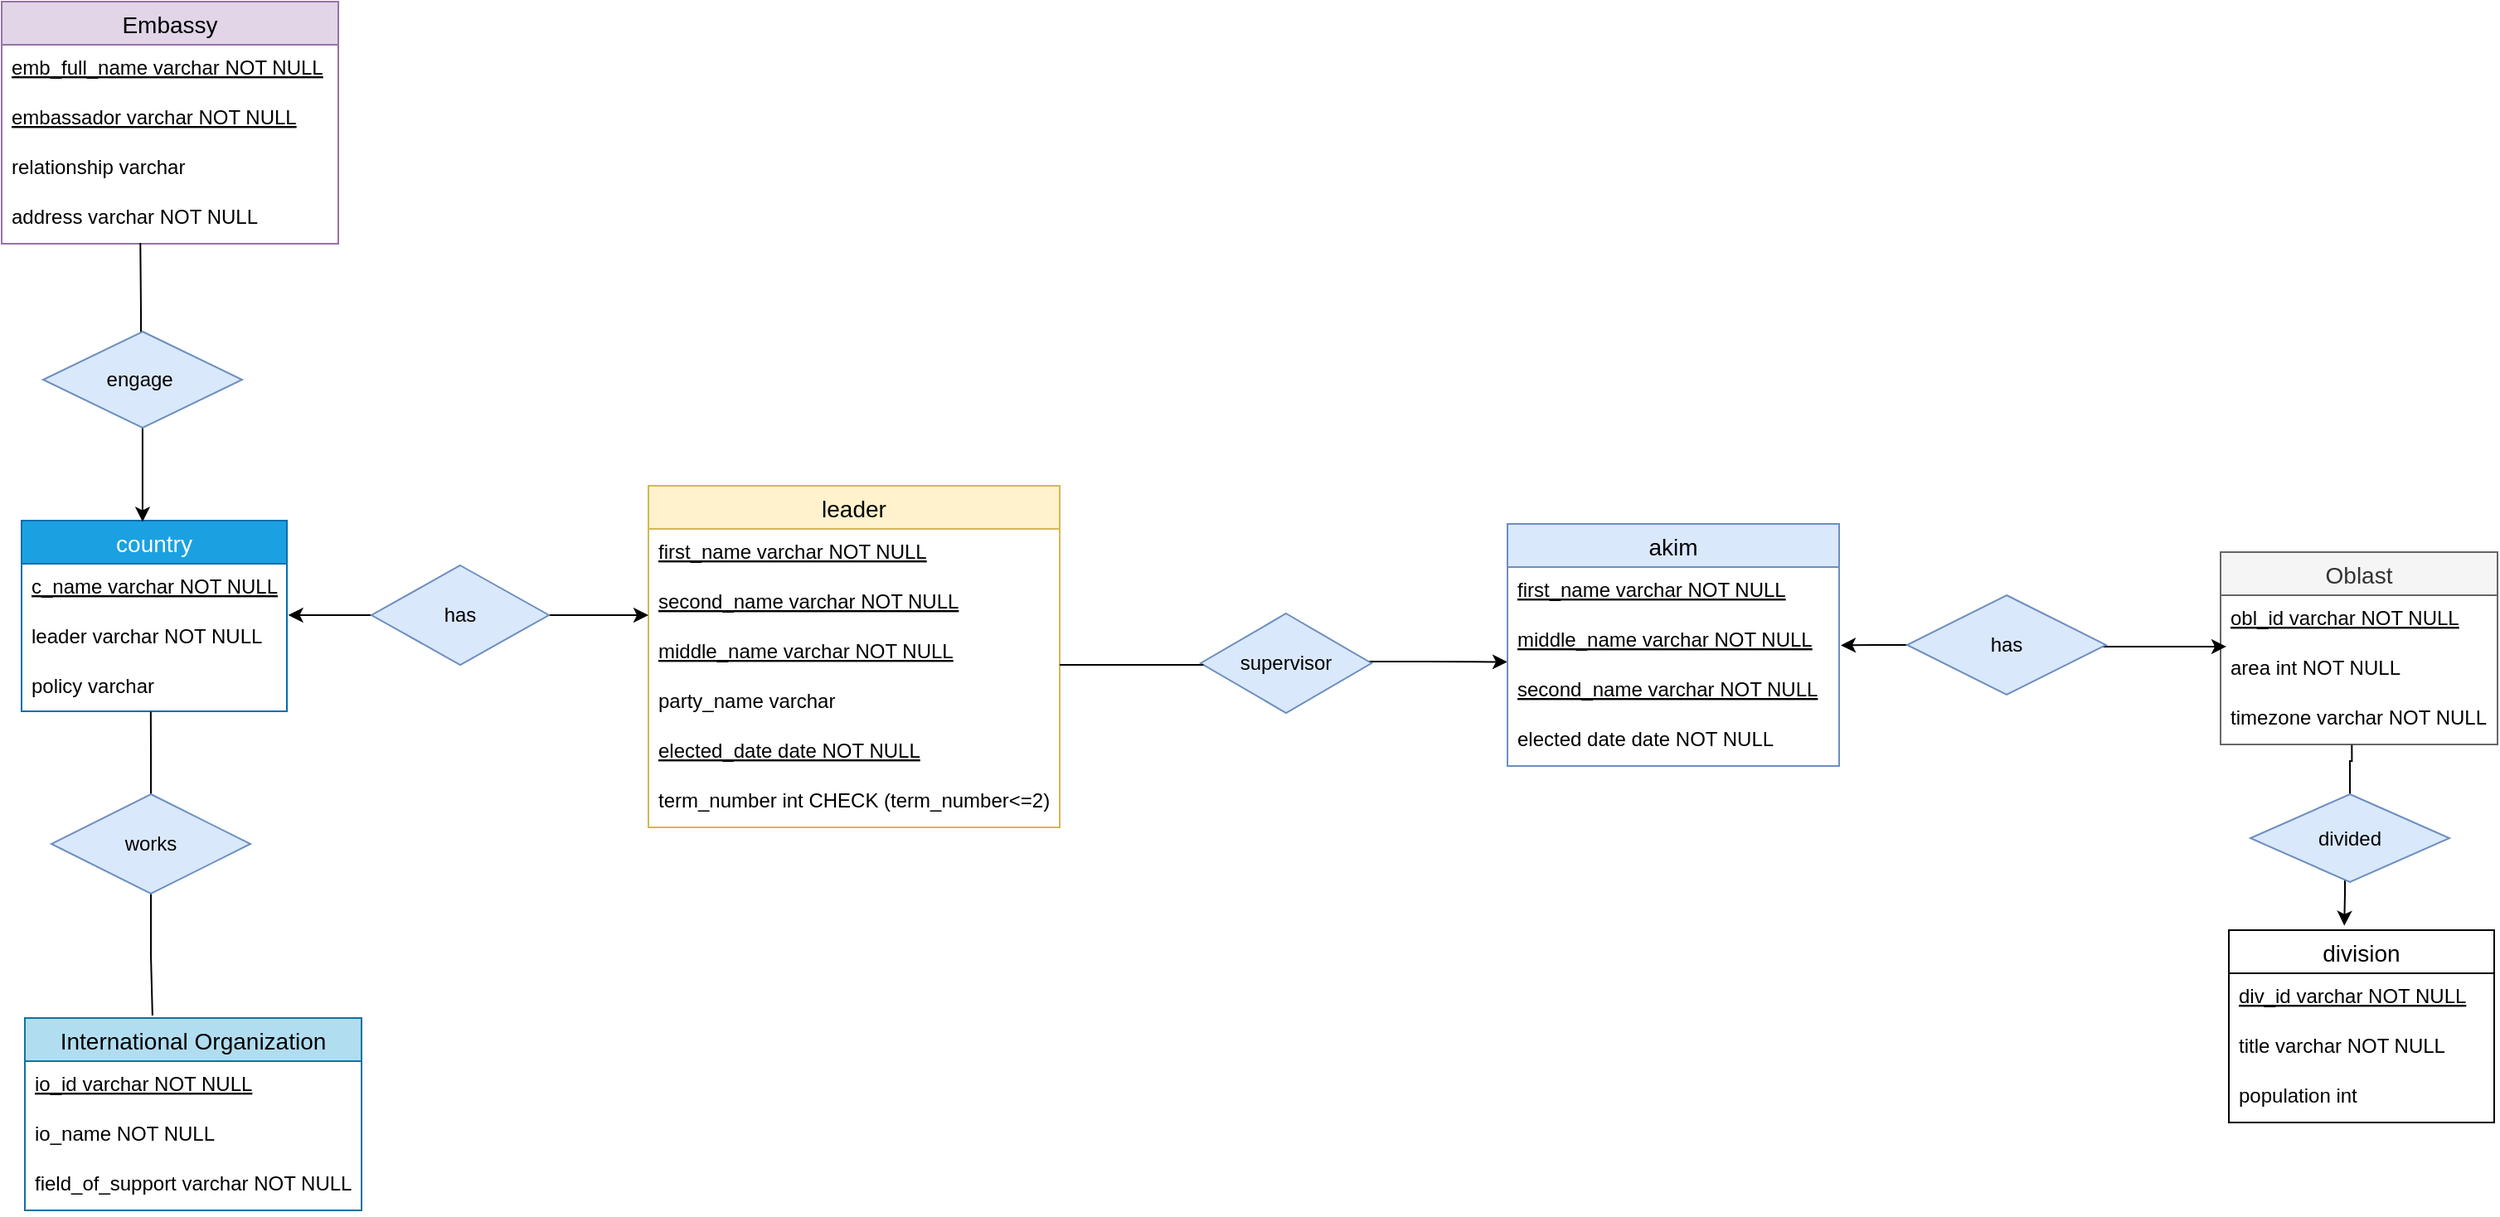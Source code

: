 <mxfile version="15.4.3" type="device"><diagram id="urYvyVREOKDSa5QHiDdM" name="Page-1"><mxGraphModel dx="1193" dy="1081" grid="0" gridSize="10" guides="0" tooltips="1" connect="0" arrows="1" fold="1" page="0" pageScale="1" pageWidth="827" pageHeight="1169" background="#ffffff" math="0" shadow="0"><root><mxCell id="0"/><mxCell id="1" parent="0"/><mxCell id="Q_8WG2S71GJI09Ig1Z9t-132" value="country" style="swimlane;fontStyle=0;childLayout=stackLayout;horizontal=1;startSize=26;horizontalStack=0;resizeParent=1;resizeParentMax=0;resizeLast=0;collapsible=1;marginBottom=0;align=center;fontSize=14;fillColor=#1ba1e2;strokeColor=#006EAF;fontColor=#ffffff;" vertex="1" parent="1"><mxGeometry x="156" y="-79" width="160" height="115" as="geometry"/></mxCell><mxCell id="Q_8WG2S71GJI09Ig1Z9t-133" value="c_name varchar NOT NULL" style="text;strokeColor=none;fillColor=none;spacingLeft=4;spacingRight=4;overflow=hidden;rotatable=0;points=[[0,0.5],[1,0.5]];portConstraint=eastwest;fontSize=12;fontStyle=4" vertex="1" parent="Q_8WG2S71GJI09Ig1Z9t-132"><mxGeometry y="26" width="160" height="30" as="geometry"/></mxCell><mxCell id="Q_8WG2S71GJI09Ig1Z9t-134" value="leader varchar NOT NULL" style="text;strokeColor=none;fillColor=none;spacingLeft=4;spacingRight=4;overflow=hidden;rotatable=0;points=[[0,0.5],[1,0.5]];portConstraint=eastwest;fontSize=12;" vertex="1" parent="Q_8WG2S71GJI09Ig1Z9t-132"><mxGeometry y="56" width="160" height="30" as="geometry"/></mxCell><mxCell id="Q_8WG2S71GJI09Ig1Z9t-135" value="policy varchar" style="text;strokeColor=none;fillColor=none;spacingLeft=4;spacingRight=4;overflow=hidden;rotatable=0;points=[[0,0.5],[1,0.5]];portConstraint=eastwest;fontSize=12;" vertex="1" parent="Q_8WG2S71GJI09Ig1Z9t-132"><mxGeometry y="86" width="160" height="29" as="geometry"/></mxCell><mxCell id="Q_8WG2S71GJI09Ig1Z9t-136" value="leader" style="swimlane;fontStyle=0;childLayout=stackLayout;horizontal=1;startSize=26;horizontalStack=0;resizeParent=1;resizeParentMax=0;resizeLast=0;collapsible=1;marginBottom=0;align=center;fontSize=14;fillColor=#fff2cc;strokeColor=#d6b656;" vertex="1" parent="1"><mxGeometry x="534" y="-100" width="248" height="206" as="geometry"/></mxCell><mxCell id="Q_8WG2S71GJI09Ig1Z9t-141" value="first_name varchar NOT NULL" style="text;strokeColor=none;fillColor=none;spacingLeft=4;spacingRight=4;overflow=hidden;rotatable=0;points=[[0,0.5],[1,0.5]];portConstraint=eastwest;fontSize=12;fontStyle=4" vertex="1" parent="Q_8WG2S71GJI09Ig1Z9t-136"><mxGeometry y="26" width="248" height="30" as="geometry"/></mxCell><mxCell id="Q_8WG2S71GJI09Ig1Z9t-146" value="second_name varchar NOT NULL" style="text;strokeColor=none;fillColor=none;spacingLeft=4;spacingRight=4;overflow=hidden;rotatable=0;points=[[0,0.5],[1,0.5]];portConstraint=eastwest;fontSize=12;fontStyle=4" vertex="1" parent="Q_8WG2S71GJI09Ig1Z9t-136"><mxGeometry y="56" width="248" height="30" as="geometry"/></mxCell><mxCell id="Q_8WG2S71GJI09Ig1Z9t-145" value="middle_name varchar NOT NULL" style="text;strokeColor=none;fillColor=none;spacingLeft=4;spacingRight=4;overflow=hidden;rotatable=0;points=[[0,0.5],[1,0.5]];portConstraint=eastwest;fontSize=12;fontStyle=4" vertex="1" parent="Q_8WG2S71GJI09Ig1Z9t-136"><mxGeometry y="86" width="248" height="30" as="geometry"/></mxCell><mxCell id="Q_8WG2S71GJI09Ig1Z9t-137" value="party_name varchar" style="text;strokeColor=none;fillColor=none;spacingLeft=4;spacingRight=4;overflow=hidden;rotatable=0;points=[[0,0.5],[1,0.5]];portConstraint=eastwest;fontSize=12;" vertex="1" parent="Q_8WG2S71GJI09Ig1Z9t-136"><mxGeometry y="116" width="248" height="30" as="geometry"/></mxCell><mxCell id="Q_8WG2S71GJI09Ig1Z9t-138" value="elected_date date NOT NULL" style="text;strokeColor=none;fillColor=none;spacingLeft=4;spacingRight=4;overflow=hidden;rotatable=0;points=[[0,0.5],[1,0.5]];portConstraint=eastwest;fontSize=12;fontStyle=4" vertex="1" parent="Q_8WG2S71GJI09Ig1Z9t-136"><mxGeometry y="146" width="248" height="30" as="geometry"/></mxCell><mxCell id="Q_8WG2S71GJI09Ig1Z9t-139" value="term_number int CHECK (term_number&lt;=2)" style="text;strokeColor=none;fillColor=none;spacingLeft=4;spacingRight=4;overflow=hidden;rotatable=0;points=[[0,0.5],[1,0.5]];portConstraint=eastwest;fontSize=12;" vertex="1" parent="Q_8WG2S71GJI09Ig1Z9t-136"><mxGeometry y="176" width="248" height="30" as="geometry"/></mxCell><mxCell id="Q_8WG2S71GJI09Ig1Z9t-143" style="edgeStyle=orthogonalEdgeStyle;rounded=0;orthogonalLoop=1;jettySize=auto;html=1;entryX=1.005;entryY=0.033;entryDx=0;entryDy=0;entryPerimeter=0;" edge="1" parent="1" source="Q_8WG2S71GJI09Ig1Z9t-140" target="Q_8WG2S71GJI09Ig1Z9t-134"><mxGeometry relative="1" as="geometry"><Array as="points"><mxPoint x="329" y="-22"/><mxPoint x="329" y="-22"/></Array></mxGeometry></mxCell><mxCell id="Q_8WG2S71GJI09Ig1Z9t-144" style="edgeStyle=orthogonalEdgeStyle;rounded=0;orthogonalLoop=1;jettySize=auto;html=1;" edge="1" parent="1" source="Q_8WG2S71GJI09Ig1Z9t-140"><mxGeometry relative="1" as="geometry"><mxPoint x="534" y="-22" as="targetPoint"/></mxGeometry></mxCell><mxCell id="Q_8WG2S71GJI09Ig1Z9t-140" value="has" style="shape=rhombus;perimeter=rhombusPerimeter;whiteSpace=wrap;html=1;align=center;fillColor=#dae8fc;strokeColor=#6c8ebf;" vertex="1" parent="1"><mxGeometry x="367" y="-52" width="107" height="60" as="geometry"/></mxCell><mxCell id="Q_8WG2S71GJI09Ig1Z9t-157" style="edgeStyle=orthogonalEdgeStyle;rounded=0;orthogonalLoop=1;jettySize=auto;html=1;entryX=0;entryY=-0.092;entryDx=0;entryDy=0;entryPerimeter=0;endArrow=classic;endFill=1;strokeColor=default;" edge="1" parent="1" source="Q_8WG2S71GJI09Ig1Z9t-147" target="Q_8WG2S71GJI09Ig1Z9t-153"><mxGeometry relative="1" as="geometry"><Array as="points"><mxPoint x="1003" y="6"/><mxPoint x="1003" y="6"/></Array></mxGeometry></mxCell><mxCell id="Q_8WG2S71GJI09Ig1Z9t-147" value="supervisor" style="shape=rhombus;perimeter=rhombusPerimeter;whiteSpace=wrap;html=1;align=center;fillColor=#dae8fc;strokeColor=#6c8ebf;" vertex="1" parent="1"><mxGeometry x="867" y="-23" width="103" height="60" as="geometry"/></mxCell><mxCell id="Q_8WG2S71GJI09Ig1Z9t-148" value="akim" style="swimlane;fontStyle=0;childLayout=stackLayout;horizontal=1;startSize=26;horizontalStack=0;resizeParent=1;resizeParentMax=0;resizeLast=0;collapsible=1;marginBottom=0;align=center;fontSize=14;fillColor=#dae8fc;strokeColor=#6c8ebf;" vertex="1" parent="1"><mxGeometry x="1052" y="-77" width="200" height="146" as="geometry"/></mxCell><mxCell id="Q_8WG2S71GJI09Ig1Z9t-152" value="first_name varchar NOT NULL" style="text;strokeColor=none;fillColor=none;spacingLeft=4;spacingRight=4;overflow=hidden;rotatable=0;points=[[0,0.5],[1,0.5]];portConstraint=eastwest;fontSize=12;fontStyle=4" vertex="1" parent="Q_8WG2S71GJI09Ig1Z9t-148"><mxGeometry y="26" width="200" height="30" as="geometry"/></mxCell><mxCell id="Q_8WG2S71GJI09Ig1Z9t-154" value="middle_name varchar NOT NULL" style="text;strokeColor=none;fillColor=none;spacingLeft=4;spacingRight=4;overflow=hidden;rotatable=0;points=[[0,0.5],[1,0.5]];portConstraint=eastwest;fontSize=12;fontStyle=4" vertex="1" parent="Q_8WG2S71GJI09Ig1Z9t-148"><mxGeometry y="56" width="200" height="30" as="geometry"/></mxCell><mxCell id="Q_8WG2S71GJI09Ig1Z9t-153" value="second_name varchar NOT NULL" style="text;strokeColor=none;fillColor=none;spacingLeft=4;spacingRight=4;overflow=hidden;rotatable=0;points=[[0,0.5],[1,0.5]];portConstraint=eastwest;fontSize=12;fontStyle=4" vertex="1" parent="Q_8WG2S71GJI09Ig1Z9t-148"><mxGeometry y="86" width="200" height="30" as="geometry"/></mxCell><mxCell id="Q_8WG2S71GJI09Ig1Z9t-149" value="elected date date NOT NULL" style="text;strokeColor=none;fillColor=none;spacingLeft=4;spacingRight=4;overflow=hidden;rotatable=0;points=[[0,0.5],[1,0.5]];portConstraint=eastwest;fontSize=12;" vertex="1" parent="Q_8WG2S71GJI09Ig1Z9t-148"><mxGeometry y="116" width="200" height="30" as="geometry"/></mxCell><mxCell id="Q_8WG2S71GJI09Ig1Z9t-155" style="edgeStyle=orthogonalEdgeStyle;rounded=0;orthogonalLoop=1;jettySize=auto;html=1;strokeColor=none;" edge="1" parent="1" source="Q_8WG2S71GJI09Ig1Z9t-145"><mxGeometry relative="1" as="geometry"><mxPoint x="821.19" y="31.685" as="targetPoint"/></mxGeometry></mxCell><mxCell id="Q_8WG2S71GJI09Ig1Z9t-156" style="edgeStyle=orthogonalEdgeStyle;rounded=0;orthogonalLoop=1;jettySize=auto;html=1;strokeColor=default;endArrow=none;endFill=0;" edge="1" parent="1" source="Q_8WG2S71GJI09Ig1Z9t-145" target="Q_8WG2S71GJI09Ig1Z9t-147"><mxGeometry relative="1" as="geometry"><Array as="points"><mxPoint x="804" y="8"/><mxPoint x="804" y="8"/></Array></mxGeometry></mxCell><mxCell id="Q_8WG2S71GJI09Ig1Z9t-158" value="International Organization" style="swimlane;fontStyle=0;childLayout=stackLayout;horizontal=1;startSize=26;horizontalStack=0;resizeParent=1;resizeParentMax=0;resizeLast=0;collapsible=1;marginBottom=0;align=center;fontSize=14;fillColor=#b1ddf0;strokeColor=#10739e;" vertex="1" parent="1"><mxGeometry x="158" y="221" width="203" height="116" as="geometry"/></mxCell><mxCell id="Q_8WG2S71GJI09Ig1Z9t-159" value="io_id varchar NOT NULL" style="text;strokeColor=none;fillColor=none;spacingLeft=4;spacingRight=4;overflow=hidden;rotatable=0;points=[[0,0.5],[1,0.5]];portConstraint=eastwest;fontSize=12;fontStyle=4;horizontal=1;verticalAlign=top;" vertex="1" parent="Q_8WG2S71GJI09Ig1Z9t-158"><mxGeometry y="26" width="203" height="30" as="geometry"/></mxCell><mxCell id="Q_8WG2S71GJI09Ig1Z9t-160" value="io_name NOT NULL" style="text;strokeColor=none;fillColor=none;spacingLeft=4;spacingRight=4;overflow=hidden;rotatable=0;points=[[0,0.5],[1,0.5]];portConstraint=eastwest;fontSize=12;" vertex="1" parent="Q_8WG2S71GJI09Ig1Z9t-158"><mxGeometry y="56" width="203" height="30" as="geometry"/></mxCell><mxCell id="Q_8WG2S71GJI09Ig1Z9t-162" value="field_of_support varchar NOT NULL" style="text;strokeColor=none;fillColor=none;spacingLeft=4;spacingRight=4;overflow=hidden;rotatable=0;points=[[0,0.5],[1,0.5]];portConstraint=eastwest;fontSize=12;" vertex="1" parent="Q_8WG2S71GJI09Ig1Z9t-158"><mxGeometry y="86" width="203" height="30" as="geometry"/></mxCell><mxCell id="Q_8WG2S71GJI09Ig1Z9t-165" style="edgeStyle=orthogonalEdgeStyle;rounded=0;orthogonalLoop=1;jettySize=auto;html=1;entryX=0.487;entryY=1.008;entryDx=0;entryDy=0;entryPerimeter=0;endArrow=none;endFill=0;strokeColor=default;" edge="1" parent="1" source="Q_8WG2S71GJI09Ig1Z9t-163" target="Q_8WG2S71GJI09Ig1Z9t-135"><mxGeometry relative="1" as="geometry"/></mxCell><mxCell id="Q_8WG2S71GJI09Ig1Z9t-167" style="edgeStyle=orthogonalEdgeStyle;rounded=0;orthogonalLoop=1;jettySize=auto;html=1;entryX=0.379;entryY=-0.013;entryDx=0;entryDy=0;entryPerimeter=0;endArrow=none;endFill=0;strokeColor=default;" edge="1" parent="1" source="Q_8WG2S71GJI09Ig1Z9t-163" target="Q_8WG2S71GJI09Ig1Z9t-158"><mxGeometry relative="1" as="geometry"/></mxCell><mxCell id="Q_8WG2S71GJI09Ig1Z9t-163" value="works" style="shape=rhombus;perimeter=rhombusPerimeter;whiteSpace=wrap;html=1;align=center;fillColor=#dae8fc;strokeColor=#6c8ebf;" vertex="1" parent="1"><mxGeometry x="174" y="86" width="120" height="60" as="geometry"/></mxCell><mxCell id="Q_8WG2S71GJI09Ig1Z9t-168" value="Embassy" style="swimlane;fontStyle=0;childLayout=stackLayout;horizontal=1;startSize=26;horizontalStack=0;resizeParent=1;resizeParentMax=0;resizeLast=0;collapsible=1;marginBottom=0;align=center;fontSize=14;fillColor=#e1d5e7;strokeColor=#9673a6;" vertex="1" parent="1"><mxGeometry x="144" y="-392" width="203" height="146" as="geometry"/></mxCell><mxCell id="Q_8WG2S71GJI09Ig1Z9t-169" value="emb_full_name varchar NOT NULL" style="text;strokeColor=none;fillColor=none;spacingLeft=4;spacingRight=4;overflow=hidden;rotatable=0;points=[[0,0.5],[1,0.5]];portConstraint=eastwest;fontSize=12;verticalAlign=top;fontStyle=4" vertex="1" parent="Q_8WG2S71GJI09Ig1Z9t-168"><mxGeometry y="26" width="203" height="30" as="geometry"/></mxCell><mxCell id="Q_8WG2S71GJI09Ig1Z9t-171" value="embassador varchar NOT NULL" style="text;strokeColor=none;fillColor=none;spacingLeft=4;spacingRight=4;overflow=hidden;rotatable=0;points=[[0,0.5],[1,0.5]];portConstraint=eastwest;fontSize=12;verticalAlign=top;fontStyle=4" vertex="1" parent="Q_8WG2S71GJI09Ig1Z9t-168"><mxGeometry y="56" width="203" height="30" as="geometry"/></mxCell><mxCell id="Q_8WG2S71GJI09Ig1Z9t-170" value="relationship varchar " style="text;strokeColor=none;fillColor=none;spacingLeft=4;spacingRight=4;overflow=hidden;rotatable=0;points=[[0,0.5],[1,0.5]];portConstraint=eastwest;fontSize=12;verticalAlign=top;" vertex="1" parent="Q_8WG2S71GJI09Ig1Z9t-168"><mxGeometry y="86" width="203" height="30" as="geometry"/></mxCell><mxCell id="Q_8WG2S71GJI09Ig1Z9t-172" value="address varchar NOT NULL" style="text;strokeColor=none;fillColor=none;spacingLeft=4;spacingRight=4;overflow=hidden;rotatable=0;points=[[0,0.5],[1,0.5]];portConstraint=eastwest;fontSize=12;verticalAlign=top;" vertex="1" parent="Q_8WG2S71GJI09Ig1Z9t-168"><mxGeometry y="116" width="203" height="30" as="geometry"/></mxCell><mxCell id="Q_8WG2S71GJI09Ig1Z9t-174" style="edgeStyle=orthogonalEdgeStyle;rounded=0;orthogonalLoop=1;jettySize=auto;html=1;entryX=0.456;entryY=0.006;entryDx=0;entryDy=0;entryPerimeter=0;endArrow=classic;endFill=1;strokeColor=default;" edge="1" parent="1" source="Q_8WG2S71GJI09Ig1Z9t-173" target="Q_8WG2S71GJI09Ig1Z9t-132"><mxGeometry relative="1" as="geometry"/></mxCell><mxCell id="Q_8WG2S71GJI09Ig1Z9t-175" style="edgeStyle=orthogonalEdgeStyle;rounded=0;orthogonalLoop=1;jettySize=auto;html=1;entryX=0.412;entryY=0.983;entryDx=0;entryDy=0;entryPerimeter=0;endArrow=none;endFill=0;strokeColor=default;" edge="1" parent="1" source="Q_8WG2S71GJI09Ig1Z9t-173" target="Q_8WG2S71GJI09Ig1Z9t-172"><mxGeometry relative="1" as="geometry"><Array as="points"><mxPoint x="228" y="-206"/><mxPoint x="228" y="-206"/></Array></mxGeometry></mxCell><mxCell id="Q_8WG2S71GJI09Ig1Z9t-173" value="engage&amp;nbsp;" style="shape=rhombus;perimeter=rhombusPerimeter;whiteSpace=wrap;html=1;align=center;fillColor=#dae8fc;strokeColor=#6c8ebf;" vertex="1" parent="1"><mxGeometry x="169" y="-193" width="120" height="58" as="geometry"/></mxCell><mxCell id="Q_8WG2S71GJI09Ig1Z9t-176" value="Oblast" style="swimlane;fontStyle=0;childLayout=stackLayout;horizontal=1;startSize=26;horizontalStack=0;resizeParent=1;resizeParentMax=0;resizeLast=0;collapsible=1;marginBottom=0;align=center;fontSize=14;fillColor=#f5f5f5;strokeColor=#666666;fontColor=#333333;" vertex="1" parent="1"><mxGeometry x="1482" y="-60" width="167" height="116" as="geometry"/></mxCell><mxCell id="Q_8WG2S71GJI09Ig1Z9t-177" value="obl_id varchar NOT NULL" style="text;strokeColor=none;fillColor=none;spacingLeft=4;spacingRight=4;overflow=hidden;rotatable=0;points=[[0,0.5],[1,0.5]];portConstraint=eastwest;fontSize=12;verticalAlign=top;fontStyle=4" vertex="1" parent="Q_8WG2S71GJI09Ig1Z9t-176"><mxGeometry y="26" width="167" height="30" as="geometry"/></mxCell><mxCell id="Q_8WG2S71GJI09Ig1Z9t-178" value="area int NOT NULL" style="text;strokeColor=none;fillColor=none;spacingLeft=4;spacingRight=4;overflow=hidden;rotatable=0;points=[[0,0.5],[1,0.5]];portConstraint=eastwest;fontSize=12;verticalAlign=top;" vertex="1" parent="Q_8WG2S71GJI09Ig1Z9t-176"><mxGeometry y="56" width="167" height="30" as="geometry"/></mxCell><mxCell id="Q_8WG2S71GJI09Ig1Z9t-179" value="timezone varchar NOT NULL" style="text;strokeColor=none;fillColor=none;spacingLeft=4;spacingRight=4;overflow=hidden;rotatable=0;points=[[0,0.5],[1,0.5]];portConstraint=eastwest;fontSize=12;verticalAlign=top;" vertex="1" parent="Q_8WG2S71GJI09Ig1Z9t-176"><mxGeometry y="86" width="167" height="30" as="geometry"/></mxCell><mxCell id="Q_8WG2S71GJI09Ig1Z9t-182" style="edgeStyle=orthogonalEdgeStyle;rounded=0;orthogonalLoop=1;jettySize=auto;html=1;entryX=0.021;entryY=0.033;entryDx=0;entryDy=0;entryPerimeter=0;endArrow=classic;endFill=1;strokeColor=default;" edge="1" parent="1" source="Q_8WG2S71GJI09Ig1Z9t-180" target="Q_8WG2S71GJI09Ig1Z9t-178"><mxGeometry relative="1" as="geometry"><Array as="points"><mxPoint x="1460" y="-3"/><mxPoint x="1460" y="-3"/></Array></mxGeometry></mxCell><mxCell id="Q_8WG2S71GJI09Ig1Z9t-184" style="edgeStyle=orthogonalEdgeStyle;rounded=0;orthogonalLoop=1;jettySize=auto;html=1;entryX=1.005;entryY=0.574;entryDx=0;entryDy=0;entryPerimeter=0;endArrow=classic;endFill=1;strokeColor=default;" edge="1" parent="1" source="Q_8WG2S71GJI09Ig1Z9t-180" target="Q_8WG2S71GJI09Ig1Z9t-154"><mxGeometry relative="1" as="geometry"/></mxCell><mxCell id="Q_8WG2S71GJI09Ig1Z9t-180" value="has" style="shape=rhombus;perimeter=rhombusPerimeter;whiteSpace=wrap;html=1;align=center;fillColor=#dae8fc;strokeColor=#6c8ebf;" vertex="1" parent="1"><mxGeometry x="1293" y="-34" width="120" height="60" as="geometry"/></mxCell><mxCell id="Q_8WG2S71GJI09Ig1Z9t-185" value="division" style="swimlane;fontStyle=0;childLayout=stackLayout;horizontal=1;startSize=26;horizontalStack=0;resizeParent=1;resizeParentMax=0;resizeLast=0;collapsible=1;marginBottom=0;align=center;fontSize=14;" vertex="1" parent="1"><mxGeometry x="1487" y="168" width="160" height="116" as="geometry"/></mxCell><mxCell id="Q_8WG2S71GJI09Ig1Z9t-186" value="div_id varchar NOT NULL" style="text;strokeColor=none;fillColor=none;spacingLeft=4;spacingRight=4;overflow=hidden;rotatable=0;points=[[0,0.5],[1,0.5]];portConstraint=eastwest;fontSize=12;verticalAlign=top;fontStyle=4" vertex="1" parent="Q_8WG2S71GJI09Ig1Z9t-185"><mxGeometry y="26" width="160" height="30" as="geometry"/></mxCell><mxCell id="Q_8WG2S71GJI09Ig1Z9t-187" value="title varchar NOT NULL" style="text;strokeColor=none;fillColor=none;spacingLeft=4;spacingRight=4;overflow=hidden;rotatable=0;points=[[0,0.5],[1,0.5]];portConstraint=eastwest;fontSize=12;verticalAlign=top;fontStyle=0" vertex="1" parent="Q_8WG2S71GJI09Ig1Z9t-185"><mxGeometry y="56" width="160" height="30" as="geometry"/></mxCell><mxCell id="Q_8WG2S71GJI09Ig1Z9t-188" value="population int" style="text;strokeColor=none;fillColor=none;spacingLeft=4;spacingRight=4;overflow=hidden;rotatable=0;points=[[0,0.5],[1,0.5]];portConstraint=eastwest;fontSize=12;verticalAlign=top;" vertex="1" parent="Q_8WG2S71GJI09Ig1Z9t-185"><mxGeometry y="86" width="160" height="30" as="geometry"/></mxCell><mxCell id="Q_8WG2S71GJI09Ig1Z9t-190" style="edgeStyle=orthogonalEdgeStyle;rounded=0;orthogonalLoop=1;jettySize=auto;html=1;entryX=0.474;entryY=1.008;entryDx=0;entryDy=0;entryPerimeter=0;endArrow=none;endFill=0;strokeColor=default;" edge="1" parent="1" source="Q_8WG2S71GJI09Ig1Z9t-189" target="Q_8WG2S71GJI09Ig1Z9t-179"><mxGeometry relative="1" as="geometry"><Array as="points"><mxPoint x="1560" y="66"/><mxPoint x="1561" y="66"/></Array></mxGeometry></mxCell><mxCell id="Q_8WG2S71GJI09Ig1Z9t-191" style="edgeStyle=orthogonalEdgeStyle;rounded=0;orthogonalLoop=1;jettySize=auto;html=1;entryX=0.435;entryY=-0.023;entryDx=0;entryDy=0;entryPerimeter=0;endArrow=classic;endFill=1;strokeColor=default;" edge="1" parent="1" source="Q_8WG2S71GJI09Ig1Z9t-189" target="Q_8WG2S71GJI09Ig1Z9t-185"><mxGeometry relative="1" as="geometry"><Array as="points"><mxPoint x="1557" y="146"/><mxPoint x="1557" y="146"/></Array></mxGeometry></mxCell><mxCell id="Q_8WG2S71GJI09Ig1Z9t-189" value="divided" style="shape=rhombus;perimeter=rhombusPerimeter;whiteSpace=wrap;html=1;align=center;fillColor=#dae8fc;strokeColor=#6c8ebf;" vertex="1" parent="1"><mxGeometry x="1500" y="86" width="120" height="53" as="geometry"/></mxCell></root></mxGraphModel></diagram></mxfile>